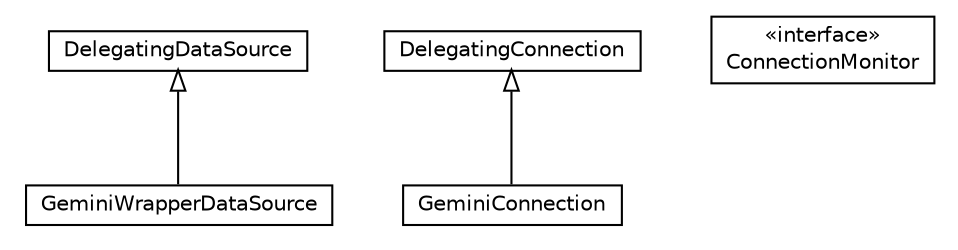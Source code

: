 #!/usr/local/bin/dot
#
# Class diagram 
# Generated by UMLGraph version R5_6_6-8-g8d7759 (http://www.umlgraph.org/)
#

digraph G {
	edge [fontname="Helvetica",fontsize=10,labelfontname="Helvetica",labelfontsize=10];
	node [fontname="Helvetica",fontsize=10,shape=plaintext];
	nodesep=0.25;
	ranksep=0.5;
	// org.dayatang.dsmonitor.GeminiWrapperDataSource
	c15359 [label=<<table title="org.dayatang.dsmonitor.GeminiWrapperDataSource" border="0" cellborder="1" cellspacing="0" cellpadding="2" port="p" href="./GeminiWrapperDataSource.html">
		<tr><td><table border="0" cellspacing="0" cellpadding="1">
<tr><td align="center" balign="center"> GeminiWrapperDataSource </td></tr>
		</table></td></tr>
		</table>>, URL="./GeminiWrapperDataSource.html", fontname="Helvetica", fontcolor="black", fontsize=10.0];
	// org.dayatang.dsmonitor.GeminiConnection
	c15360 [label=<<table title="org.dayatang.dsmonitor.GeminiConnection" border="0" cellborder="1" cellspacing="0" cellpadding="2" port="p" href="./GeminiConnection.html">
		<tr><td><table border="0" cellspacing="0" cellpadding="1">
<tr><td align="center" balign="center"> GeminiConnection </td></tr>
		</table></td></tr>
		</table>>, URL="./GeminiConnection.html", fontname="Helvetica", fontcolor="black", fontsize=10.0];
	// org.dayatang.dsmonitor.DelegatingDataSource
	c15361 [label=<<table title="org.dayatang.dsmonitor.DelegatingDataSource" border="0" cellborder="1" cellspacing="0" cellpadding="2" port="p" href="./DelegatingDataSource.html">
		<tr><td><table border="0" cellspacing="0" cellpadding="1">
<tr><td align="center" balign="center"> DelegatingDataSource </td></tr>
		</table></td></tr>
		</table>>, URL="./DelegatingDataSource.html", fontname="Helvetica", fontcolor="black", fontsize=10.0];
	// org.dayatang.dsmonitor.DelegatingConnection
	c15362 [label=<<table title="org.dayatang.dsmonitor.DelegatingConnection" border="0" cellborder="1" cellspacing="0" cellpadding="2" port="p" href="./DelegatingConnection.html">
		<tr><td><table border="0" cellspacing="0" cellpadding="1">
<tr><td align="center" balign="center"> DelegatingConnection </td></tr>
		</table></td></tr>
		</table>>, URL="./DelegatingConnection.html", fontname="Helvetica", fontcolor="black", fontsize=10.0];
	// org.dayatang.dsmonitor.ConnectionMonitor
	c15363 [label=<<table title="org.dayatang.dsmonitor.ConnectionMonitor" border="0" cellborder="1" cellspacing="0" cellpadding="2" port="p" href="./ConnectionMonitor.html">
		<tr><td><table border="0" cellspacing="0" cellpadding="1">
<tr><td align="center" balign="center"> &#171;interface&#187; </td></tr>
<tr><td align="center" balign="center"> ConnectionMonitor </td></tr>
		</table></td></tr>
		</table>>, URL="./ConnectionMonitor.html", fontname="Helvetica", fontcolor="black", fontsize=10.0];
	//org.dayatang.dsmonitor.GeminiWrapperDataSource extends org.dayatang.dsmonitor.DelegatingDataSource
	c15361:p -> c15359:p [dir=back,arrowtail=empty];
	//org.dayatang.dsmonitor.GeminiConnection extends org.dayatang.dsmonitor.DelegatingConnection
	c15362:p -> c15360:p [dir=back,arrowtail=empty];
}

